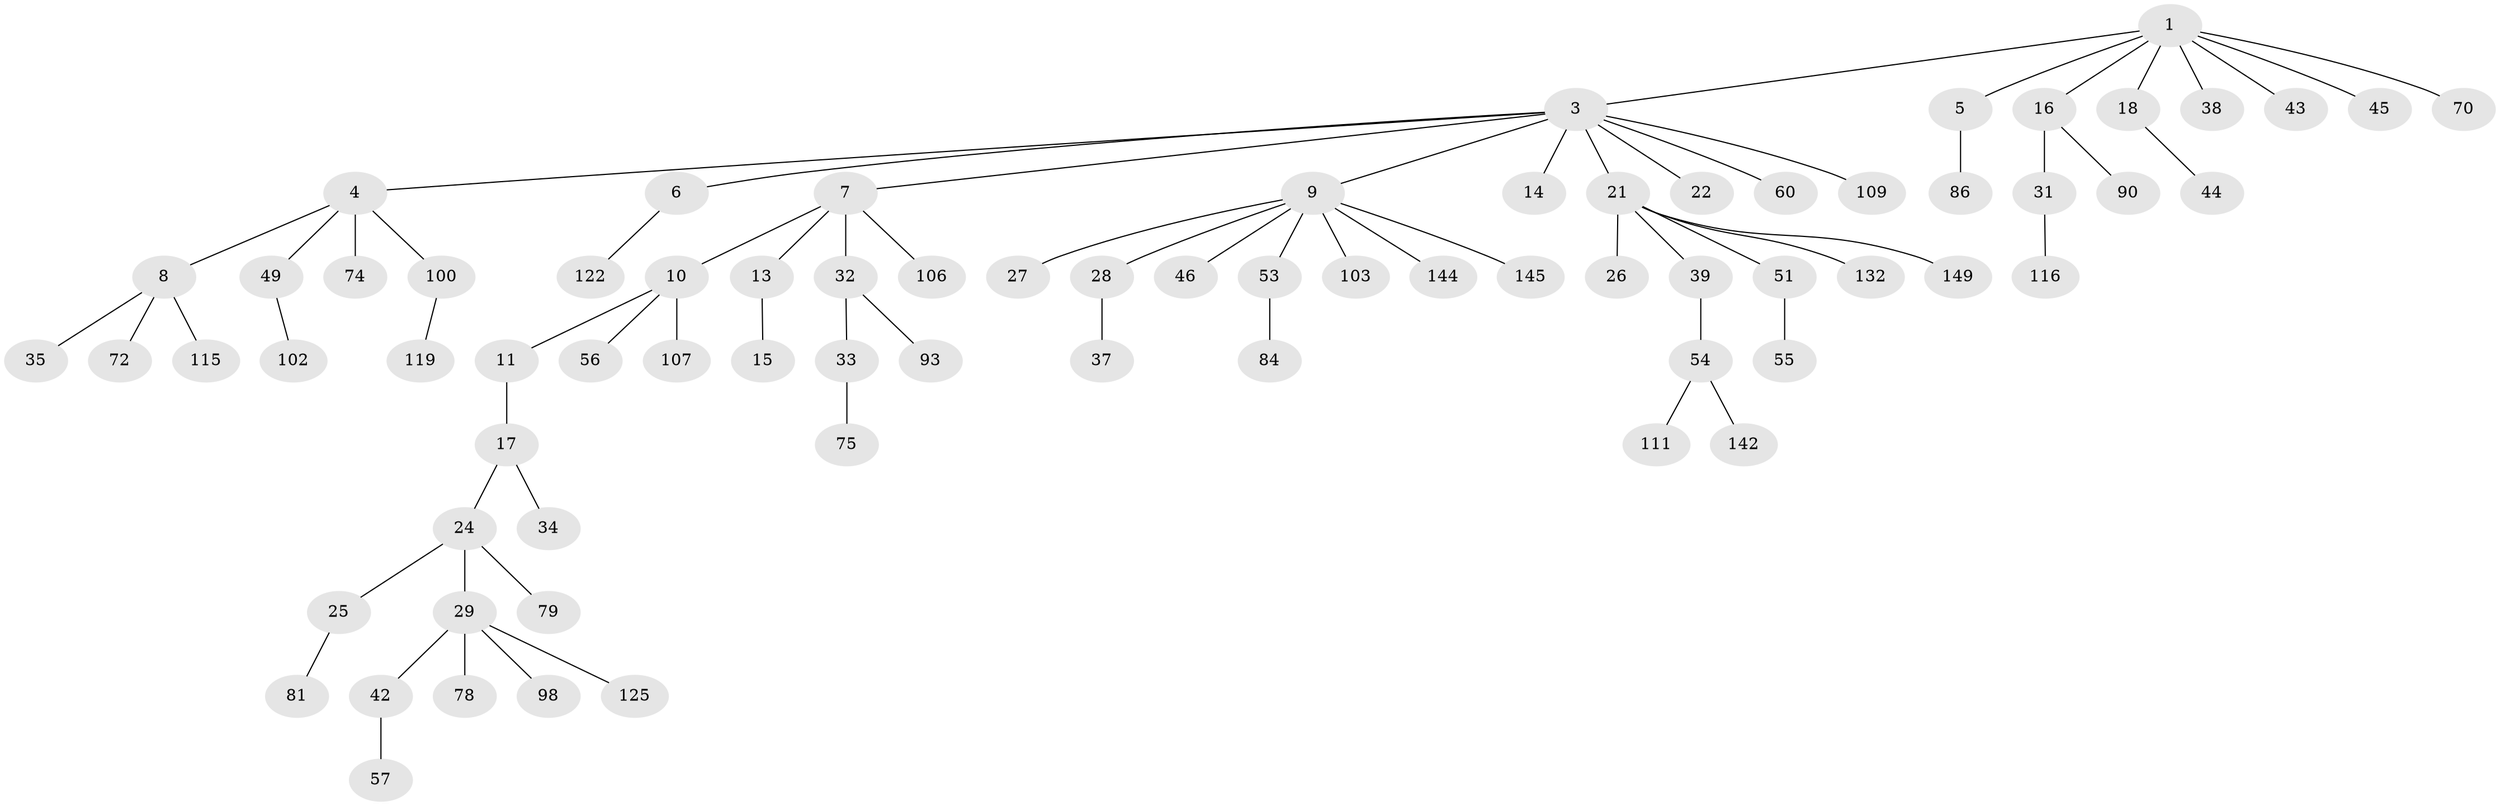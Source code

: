 // original degree distribution, {4: 0.06040268456375839, 6: 0.020134228187919462, 10: 0.006711409395973154, 5: 0.026845637583892617, 2: 0.22818791946308725, 7: 0.013422818791946308, 3: 0.11409395973154363, 1: 0.5302013422818792}
// Generated by graph-tools (version 1.1) at 2025/15/03/09/25 04:15:23]
// undirected, 74 vertices, 73 edges
graph export_dot {
graph [start="1"]
  node [color=gray90,style=filled];
  1 [super="+2"];
  3;
  4;
  5;
  6 [super="+19+47+85"];
  7 [super="+48+12"];
  8;
  9 [super="+20+41+114"];
  10 [super="+94"];
  11 [super="+50+118"];
  13 [super="+67"];
  14;
  15 [super="+140+137"];
  16 [super="+40+36+117"];
  17;
  18 [super="+120"];
  21;
  22;
  24 [super="+66"];
  25;
  26;
  27;
  28 [super="+108+30"];
  29;
  31;
  32 [super="+63+87+129+58"];
  33;
  34 [super="+123"];
  35 [super="+64"];
  37;
  38;
  39 [super="+147"];
  42;
  43 [super="+65+89"];
  44;
  45 [super="+130"];
  46 [super="+97"];
  49 [super="+80+112"];
  51 [super="+61"];
  53 [super="+135+71"];
  54 [super="+68"];
  55;
  56 [super="+133+59+62"];
  57;
  60;
  70;
  72 [super="+136"];
  74 [super="+113"];
  75 [super="+83"];
  78;
  79 [super="+101"];
  81;
  84 [super="+96"];
  86;
  90;
  93 [super="+124"];
  98;
  100;
  102;
  103;
  106;
  107;
  109;
  111;
  115 [super="+148"];
  116;
  119;
  122;
  125;
  132;
  142;
  144;
  145;
  149;
  1 -- 18;
  1 -- 38;
  1 -- 70;
  1 -- 16;
  1 -- 3;
  1 -- 5;
  1 -- 43;
  1 -- 45;
  3 -- 4;
  3 -- 6;
  3 -- 7;
  3 -- 9;
  3 -- 14;
  3 -- 21;
  3 -- 22;
  3 -- 60;
  3 -- 109;
  4 -- 8;
  4 -- 49;
  4 -- 74;
  4 -- 100;
  5 -- 86;
  6 -- 122;
  7 -- 10;
  7 -- 13;
  7 -- 32;
  7 -- 106;
  8 -- 35;
  8 -- 72;
  8 -- 115;
  9 -- 27;
  9 -- 103;
  9 -- 28;
  9 -- 46;
  9 -- 144;
  9 -- 53;
  9 -- 145;
  10 -- 11;
  10 -- 56;
  10 -- 107;
  11 -- 17;
  13 -- 15;
  16 -- 31;
  16 -- 90;
  17 -- 24;
  17 -- 34;
  18 -- 44;
  21 -- 26;
  21 -- 39;
  21 -- 51;
  21 -- 132;
  21 -- 149;
  24 -- 25;
  24 -- 29;
  24 -- 79;
  25 -- 81;
  28 -- 37;
  29 -- 42;
  29 -- 78;
  29 -- 98;
  29 -- 125;
  31 -- 116;
  32 -- 33;
  32 -- 93;
  33 -- 75;
  39 -- 54;
  42 -- 57;
  49 -- 102;
  51 -- 55;
  53 -- 84;
  54 -- 142;
  54 -- 111;
  100 -- 119;
}
